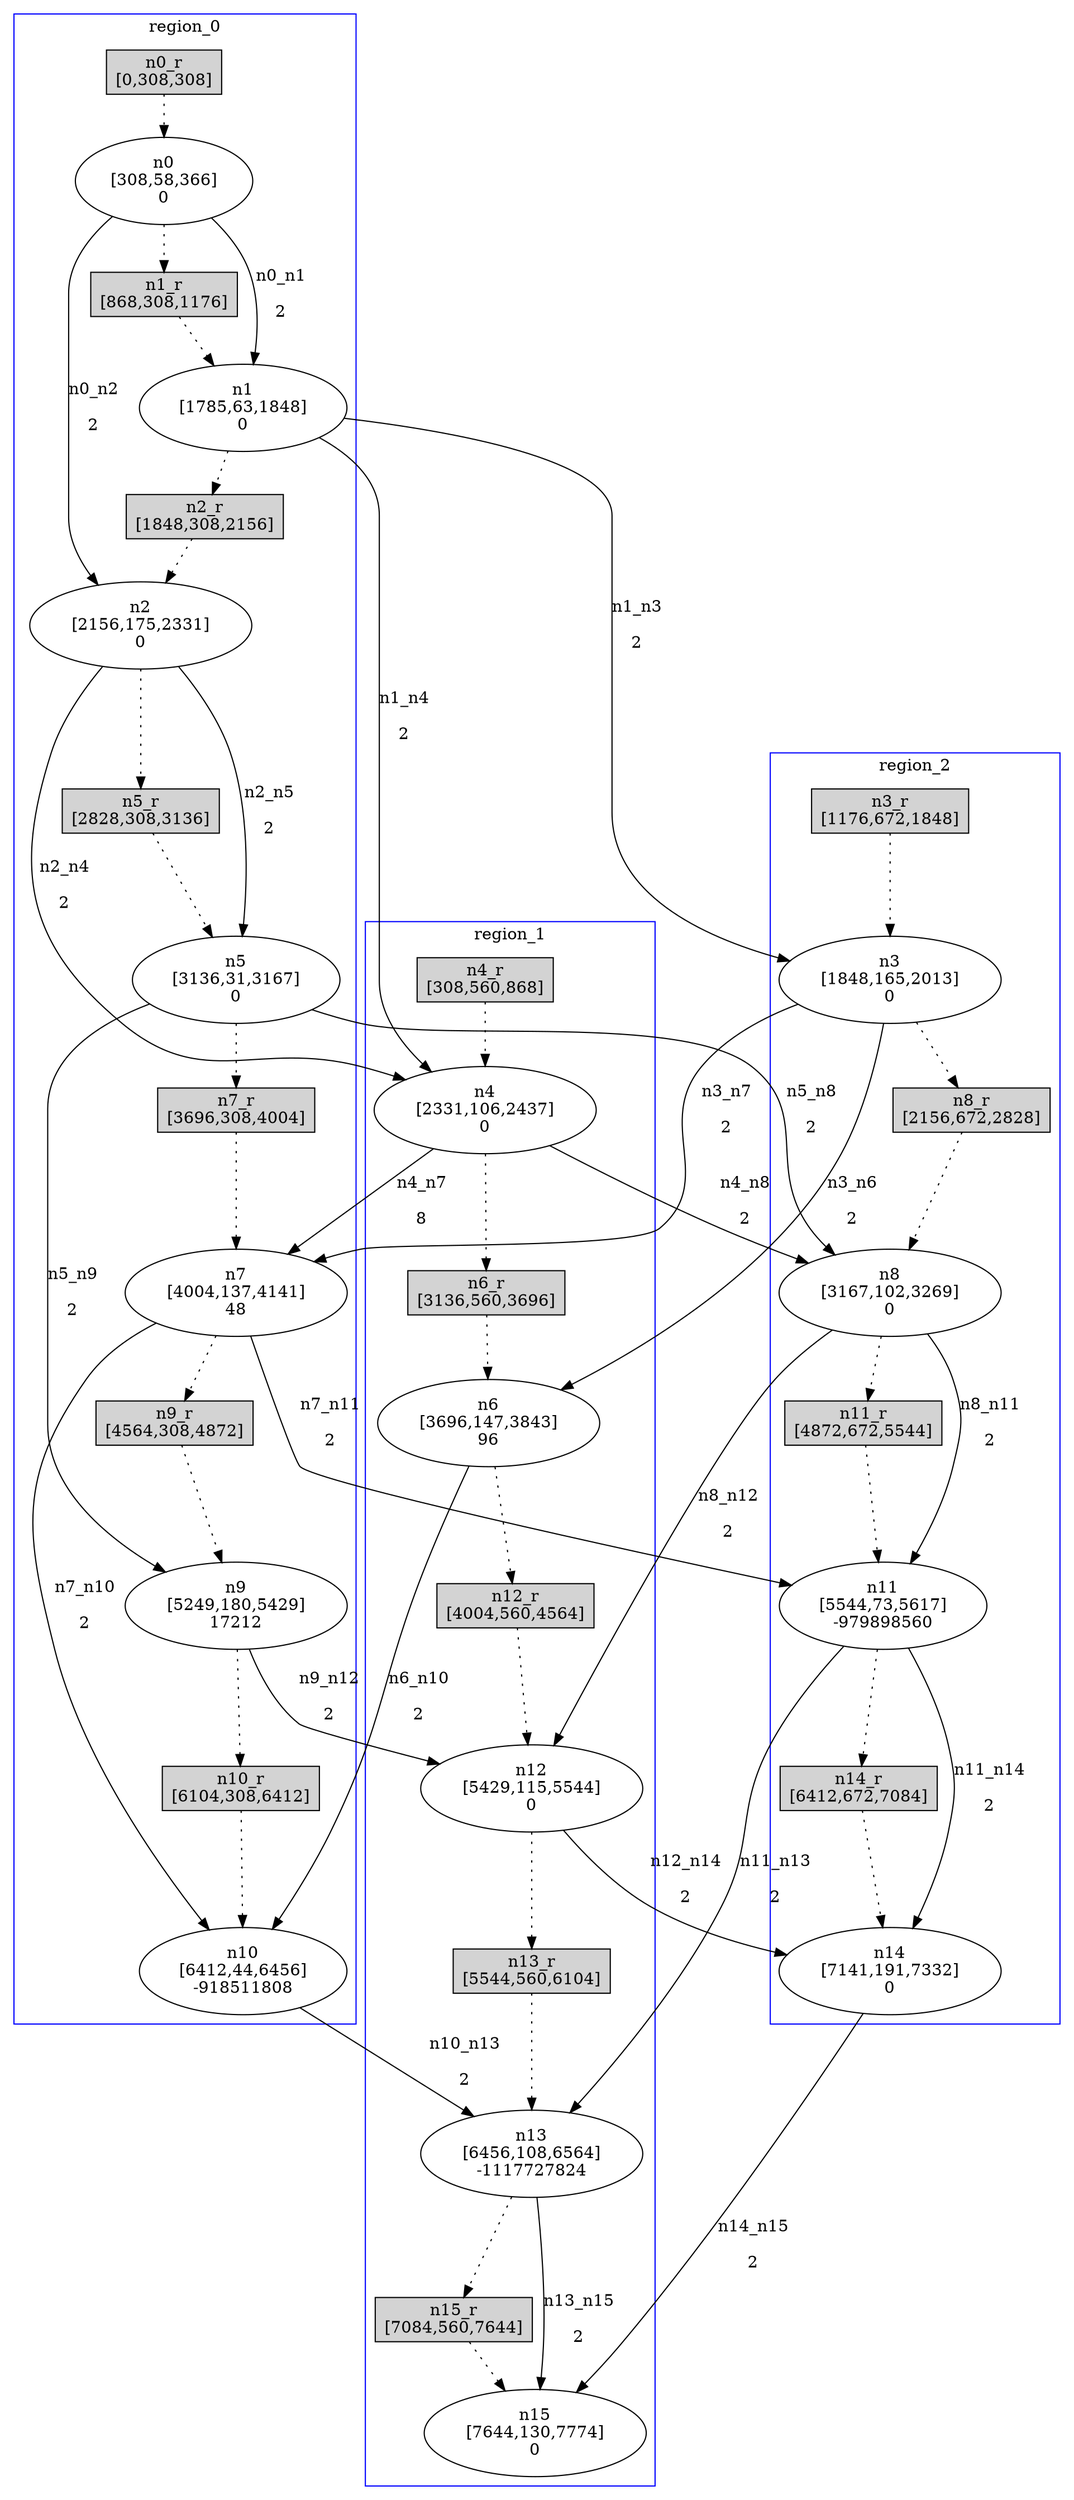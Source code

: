 //3-LSsolveMIPnSolStatus 9.
//4-SL 7774.
//5-LSsolveMIPsolveTime(double) 1800.03.
//6-reconfigurateNum(int) 16.
//7-reconfigurateTime(int) 7644.
digraph test_0 {
	size="28,40";
	subgraph cluster0 {
		stytle=filled;
		color=blue;
		label=region_0;
		n0_r [ shape = box, style = filled, label = "n0_r\n[0,308,308]" ];
		n0 [ label="n0\n[308,58,366]\n0" ];
		n0_r -> n0 [ style = dotted ];
		n1_r [ shape = box, style = filled, label = "n1_r\n[868,308,1176]" ];
		n1 [ label="n1\n[1785,63,1848]\n0" ];
		n1_r -> n1 [ style = dotted ];
		n2_r [ shape = box, style = filled, label = "n2_r\n[1848,308,2156]" ];
		n2 [ label="n2\n[2156,175,2331]\n0" ];
		n2_r -> n2 [ style = dotted ];
		n5_r [ shape = box, style = filled, label = "n5_r\n[2828,308,3136]" ];
		n5 [ label="n5\n[3136,31,3167]\n0" ];
		n5_r -> n5 [ style = dotted ];
		n7_r [ shape = box, style = filled, label = "n7_r\n[3696,308,4004]" ];
		n7 [ label="n7\n[4004,137,4141]\n48" ];
		n7_r -> n7 [ style = dotted ];
		n9_r [ shape = box, style = filled, label = "n9_r\n[4564,308,4872]" ];
		n9 [ label="n9\n[5249,180,5429]\n17212" ];
		n9_r -> n9 [ style = dotted ];
		n10_r [ shape = box, style = filled, label = "n10_r\n[6104,308,6412]" ];
		n10 [ label="n10\n[6412,44,6456]\n-918511808" ];
		n10_r -> n10 [ style = dotted ];
		n0 -> n1_r [ style = dotted ];
		n1 -> n2_r [ style = dotted ];
		n2 -> n5_r [ style = dotted ];
		n5 -> n7_r [ style = dotted ];
		n7 -> n9_r [ style = dotted ];
		n9 -> n10_r [ style = dotted ];
	}
	subgraph cluster1 {
		stytle=filled;
		color=blue;
		label=region_1;
		n4_r [ shape = box, style = filled, label = "n4_r\n[308,560,868]" ];
		n4 [ label="n4\n[2331,106,2437]\n0" ];
		n4_r -> n4 [ style = dotted ];
		n6_r [ shape = box, style = filled, label = "n6_r\n[3136,560,3696]" ];
		n6 [ label="n6\n[3696,147,3843]\n96" ];
		n6_r -> n6 [ style = dotted ];
		n12_r [ shape = box, style = filled, label = "n12_r\n[4004,560,4564]" ];
		n12 [ label="n12\n[5429,115,5544]\n0" ];
		n12_r -> n12 [ style = dotted ];
		n13_r [ shape = box, style = filled, label = "n13_r\n[5544,560,6104]" ];
		n13 [ label="n13\n[6456,108,6564]\n-1117727824" ];
		n13_r -> n13 [ style = dotted ];
		n15_r [ shape = box, style = filled, label = "n15_r\n[7084,560,7644]" ];
		n15 [ label="n15\n[7644,130,7774]\n0" ];
		n15_r -> n15 [ style = dotted ];
		n4 -> n6_r [ style = dotted ];
		n6 -> n12_r [ style = dotted ];
		n12 -> n13_r [ style = dotted ];
		n13 -> n15_r [ style = dotted ];
	}
	subgraph cluster2 {
		stytle=filled;
		color=blue;
		label=region_2;
		n3_r [ shape = box, style = filled, label = "n3_r\n[1176,672,1848]" ];
		n3 [ label="n3\n[1848,165,2013]\n0" ];
		n3_r -> n3 [ style = dotted ];
		n8_r [ shape = box, style = filled, label = "n8_r\n[2156,672,2828]" ];
		n8 [ label="n8\n[3167,102,3269]\n0" ];
		n8_r -> n8 [ style = dotted ];
		n11_r [ shape = box, style = filled, label = "n11_r\n[4872,672,5544]" ];
		n11 [ label="n11\n[5544,73,5617]\n-979898560" ];
		n11_r -> n11 [ style = dotted ];
		n14_r [ shape = box, style = filled, label = "n14_r\n[6412,672,7084]" ];
		n14 [ label="n14\n[7141,191,7332]\n0" ];
		n14_r -> n14 [ style = dotted ];
		n3 -> n8_r [ style = dotted ];
		n8 -> n11_r [ style = dotted ];
		n11 -> n14_r [ style = dotted ];
	}
	n0 -> n1 [ label="n0_n1\n2" ];
	n0 -> n2 [ label="n0_n2\n2" ];
	n1 -> n3 [ label="n1_n3\n2" ];
	n1 -> n4 [ label="n1_n4\n2" ];
	n2 -> n4 [ label="n2_n4\n2" ];
	n2 -> n5 [ label="n2_n5\n2" ];
	n3 -> n6 [ label="n3_n6\n2" ];
	n3 -> n7 [ label="n3_n7\n2" ];
	n4 -> n7 [ label="n4_n7\n8" ];
	n4 -> n8 [ label="n4_n8\n2" ];
	n5 -> n8 [ label="n5_n8\n2" ];
	n5 -> n9 [ label="n5_n9\n2" ];
	n6 -> n10 [ label="n6_n10\n2" ];
	n7 -> n10 [ label="n7_n10\n2" ];
	n7 -> n11 [ label="n7_n11\n2" ];
	n8 -> n11 [ label="n8_n11\n2" ];
	n8 -> n12 [ label="n8_n12\n2" ];
	n9 -> n12 [ label="n9_n12\n2" ];
	n10 -> n13 [ label="n10_n13\n2" ];
	n11 -> n13 [ label="n11_n13\n2" ];
	n11 -> n14 [ label="n11_n14\n2" ];
	n12 -> n14 [ label="n12_n14\n2" ];
	n13 -> n15 [ label="n13_n15\n2" ];
	n14 -> n15 [ label="n14_n15\n2" ];
}
